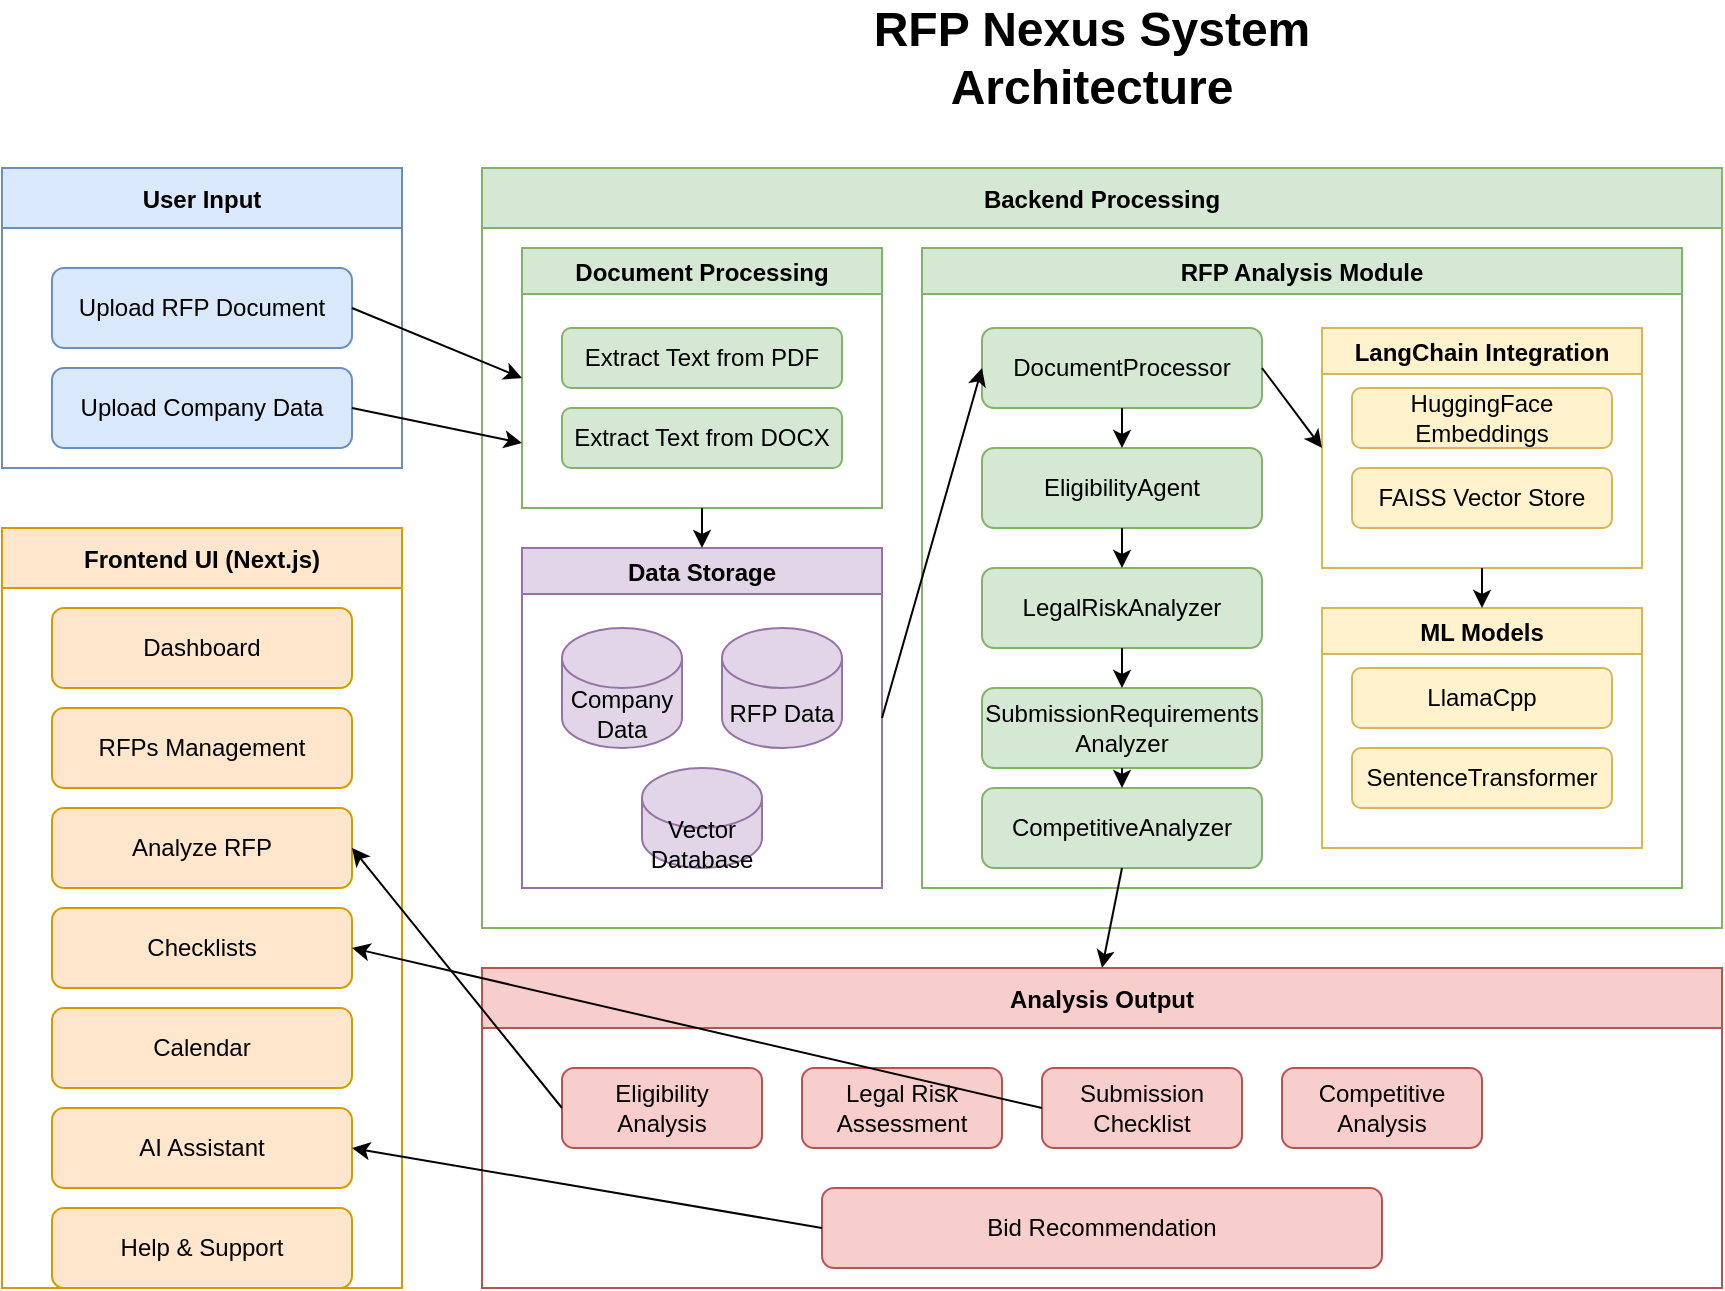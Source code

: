 <mxfile version="21.1.2">
  <diagram id="C5RBs43oDa-KdzZeNtuy" name="RFP Nexus Architecture">
    <mxGraphModel dx="1422" dy="798" grid="1" gridSize="10" guides="1" tooltips="1" connect="1" arrows="1" fold="1" page="1" pageScale="1" pageWidth="1169" pageHeight="827" math="0" shadow="0">
      <root>
        <mxCell id="WIyWlLk6GJQsqaUBKTNV-0" />
        <mxCell id="WIyWlLk6GJQsqaUBKTNV-1" parent="WIyWlLk6GJQsqaUBKTNV-0" />
        
        <!-- Title -->
        <mxCell id="title" value="RFP Nexus System Architecture" style="text;html=1;strokeColor=none;fillColor=none;align=center;verticalAlign=middle;whiteSpace=wrap;rounded=0;fontSize=24;fontStyle=1" vertex="1" parent="WIyWlLk6GJQsqaUBKTNV-1">
          <mxGeometry x="414.5" y="30" width="340" height="30" as="geometry" />
        </mxCell>
        
        <!-- User Input Section -->
        <mxCell id="input_section" value="User Input" style="swimlane;childLayout=stackLayout;resizeParent=1;resizeParentMax=0;horizontal=1;startSize=30;horizontalStack=0;fillColor=#dae8fc;strokeColor=#6c8ebf;" vertex="1" parent="WIyWlLk6GJQsqaUBKTNV-1">
          <mxGeometry x="40" y="100" width="200" height="150" as="geometry" />
        </mxCell>
        
        <mxCell id="upload_rfp" value="Upload RFP Document" style="rounded=1;whiteSpace=wrap;html=1;fontSize=12;glass=0;strokeWidth=1;shadow=0;fillColor=#dae8fc;strokeColor=#6c8ebf;" vertex="1" parent="WIyWlLk6GJQsqaUBKTNV-1">
          <mxGeometry x="65" y="150" width="150" height="40" as="geometry" />
        </mxCell>
        
        <mxCell id="upload_company" value="Upload Company Data" style="rounded=1;whiteSpace=wrap;html=1;fontSize=12;glass=0;strokeWidth=1;shadow=0;fillColor=#dae8fc;strokeColor=#6c8ebf;" vertex="1" parent="WIyWlLk6GJQsqaUBKTNV-1">
          <mxGeometry x="65" y="200" width="150" height="40" as="geometry" />
        </mxCell>
        
        <!-- Backend Processing Section -->
        <mxCell id="backend_section" value="Backend Processing" style="swimlane;childLayout=stackLayout;resizeParent=1;resizeParentMax=0;horizontal=1;startSize=30;horizontalStack=0;fillColor=#d5e8d4;strokeColor=#82b366;" vertex="1" parent="WIyWlLk6GJQsqaUBKTNV-1">
          <mxGeometry x="280" y="100" width="620" height="380" as="geometry" />
        </mxCell>
        
        <mxCell id="document_extraction" value="Document Processing" style="swimlane;fillColor=#d5e8d4;strokeColor=#82b366;" vertex="1" parent="WIyWlLk6GJQsqaUBKTNV-1">
          <mxGeometry x="300" y="140" width="180" height="130" as="geometry" />
        </mxCell>
        
        <mxCell id="extract_text_pdf" value="Extract Text from PDF" style="rounded=1;whiteSpace=wrap;html=1;fontSize=12;glass=0;strokeWidth=1;shadow=0;fillColor=#d5e8d4;strokeColor=#82b366;" vertex="1" parent="document_extraction">
          <mxGeometry x="20" y="40" width="140" height="30" as="geometry" />
        </mxCell>
        
        <mxCell id="extract_text_docx" value="Extract Text from DOCX" style="rounded=1;whiteSpace=wrap;html=1;fontSize=12;glass=0;strokeWidth=1;shadow=0;fillColor=#d5e8d4;strokeColor=#82b366;" vertex="1" parent="document_extraction">
          <mxGeometry x="20" y="80" width="140" height="30" as="geometry" />
        </mxCell>
        
        <mxCell id="analyzer_module" value="RFP Analysis Module" style="swimlane;fillColor=#d5e8d4;strokeColor=#82b366;" vertex="1" parent="WIyWlLk6GJQsqaUBKTNV-1">
          <mxGeometry x="500" y="140" width="380" height="320" as="geometry" />
        </mxCell>
        
        <mxCell id="document_processor" value="DocumentProcessor" style="rounded=1;whiteSpace=wrap;html=1;fontSize=12;glass=0;strokeWidth=1;shadow=0;fillColor=#d5e8d4;strokeColor=#82b366;" vertex="1" parent="analyzer_module">
          <mxGeometry x="30" y="40" width="140" height="40" as="geometry" />
        </mxCell>
        
        <mxCell id="eligibility_agent" value="EligibilityAgent" style="rounded=1;whiteSpace=wrap;html=1;fontSize=12;glass=0;strokeWidth=1;shadow=0;fillColor=#d5e8d4;strokeColor=#82b366;" vertex="1" parent="analyzer_module">
          <mxGeometry x="30" y="100" width="140" height="40" as="geometry" />
        </mxCell>
        
        <mxCell id="legal_risk_analyzer" value="LegalRiskAnalyzer" style="rounded=1;whiteSpace=wrap;html=1;fontSize=12;glass=0;strokeWidth=1;shadow=0;fillColor=#d5e8d4;strokeColor=#82b366;" vertex="1" parent="analyzer_module">
          <mxGeometry x="30" y="160" width="140" height="40" as="geometry" />
        </mxCell>
        
        <mxCell id="submission_analyzer" value="SubmissionRequirements&#xa;Analyzer" style="rounded=1;whiteSpace=wrap;html=1;fontSize=12;glass=0;strokeWidth=1;shadow=0;fillColor=#d5e8d4;strokeColor=#82b366;" vertex="1" parent="analyzer_module">
          <mxGeometry x="30" y="220" width="140" height="40" as="geometry" />
        </mxCell>
        
        <mxCell id="competitive_analyzer" value="CompetitiveAnalyzer" style="rounded=1;whiteSpace=wrap;html=1;fontSize=12;glass=0;strokeWidth=1;shadow=0;fillColor=#d5e8d4;strokeColor=#82b366;" vertex="1" parent="analyzer_module">
          <mxGeometry x="30" y="270" width="140" height="40" as="geometry" />
        </mxCell>
        
        <mxCell id="langchain_components" value="LangChain Integration" style="swimlane;fillColor=#fff2cc;strokeColor=#d6b656;" vertex="1" parent="analyzer_module">
          <mxGeometry x="200" y="40" width="160" height="120" as="geometry" />
        </mxCell>
        
        <mxCell id="embeddings" value="HuggingFace Embeddings" style="rounded=1;whiteSpace=wrap;html=1;fontSize=12;glass=0;strokeWidth=1;shadow=0;fillColor=#fff2cc;strokeColor=#d6b656;" vertex="1" parent="langchain_components">
          <mxGeometry x="15" y="30" width="130" height="30" as="geometry" />
        </mxCell>
        
        <mxCell id="vectorstore" value="FAISS Vector Store" style="rounded=1;whiteSpace=wrap;html=1;fontSize=12;glass=0;strokeWidth=1;shadow=0;fillColor=#fff2cc;strokeColor=#d6b656;" vertex="1" parent="langchain_components">
          <mxGeometry x="15" y="70" width="130" height="30" as="geometry" />
        </mxCell>
        
        <mxCell id="ml_models" value="ML Models" style="swimlane;fillColor=#fff2cc;strokeColor=#d6b656;" vertex="1" parent="analyzer_module">
          <mxGeometry x="200" y="180" width="160" height="120" as="geometry" />
        </mxCell>
        
        <mxCell id="llama_cpp" value="LlamaCpp" style="rounded=1;whiteSpace=wrap;html=1;fontSize=12;glass=0;strokeWidth=1;shadow=0;fillColor=#fff2cc;strokeColor=#d6b656;" vertex="1" parent="ml_models">
          <mxGeometry x="15" y="30" width="130" height="30" as="geometry" />
        </mxCell>
        
        <mxCell id="sentence_transformer" value="SentenceTransformer" style="rounded=1;whiteSpace=wrap;html=1;fontSize=12;glass=0;strokeWidth=1;shadow=0;fillColor=#fff2cc;strokeColor=#d6b656;" vertex="1" parent="ml_models">
          <mxGeometry x="15" y="70" width="130" height="30" as="geometry" />
        </mxCell>
        
        <mxCell id="data_storage" value="Data Storage" style="swimlane;fillColor=#e1d5e7;strokeColor=#9673a6;" vertex="1" parent="WIyWlLk6GJQsqaUBKTNV-1">
          <mxGeometry x="300" y="290" width="180" height="170" as="geometry" />
        </mxCell>
        
        <mxCell id="company_data" value="Company Data" style="shape=cylinder3;whiteSpace=wrap;html=1;boundedLbl=1;backgroundOutline=1;size=15;fillColor=#e1d5e7;strokeColor=#9673a6;" vertex="1" parent="data_storage">
          <mxGeometry x="20" y="40" width="60" height="60" as="geometry" />
        </mxCell>
        
        <mxCell id="rfp_data" value="RFP Data" style="shape=cylinder3;whiteSpace=wrap;html=1;boundedLbl=1;backgroundOutline=1;size=15;fillColor=#e1d5e7;strokeColor=#9673a6;" vertex="1" parent="data_storage">
          <mxGeometry x="100" y="40" width="60" height="60" as="geometry" />
        </mxCell>
        
        <mxCell id="vector_db" value="Vector Database" style="shape=cylinder3;whiteSpace=wrap;html=1;boundedLbl=1;backgroundOutline=1;size=15;fillColor=#e1d5e7;strokeColor=#9673a6;" vertex="1" parent="data_storage">
          <mxGeometry x="60" y="110" width="60" height="50" as="geometry" />
        </mxCell>
        
        <!-- Frontend Section -->
        <mxCell id="frontend_section" value="Frontend UI (Next.js)" style="swimlane;childLayout=stackLayout;resizeParent=1;resizeParentMax=0;horizontal=1;startSize=30;horizontalStack=0;fillColor=#ffe6cc;strokeColor=#d79b00;" vertex="1" parent="WIyWlLk6GJQsqaUBKTNV-1">
          <mxGeometry x="40" y="280" width="200" height="380" as="geometry" />
        </mxCell>
        
        <mxCell id="dashboard_page" value="Dashboard" style="rounded=1;whiteSpace=wrap;html=1;fontSize=12;glass=0;strokeWidth=1;shadow=0;fillColor=#ffe6cc;strokeColor=#d79b00;" vertex="1" parent="WIyWlLk6GJQsqaUBKTNV-1">
          <mxGeometry x="65" y="320" width="150" height="40" as="geometry" />
        </mxCell>
        
        <mxCell id="rfps_page" value="RFPs Management" style="rounded=1;whiteSpace=wrap;html=1;fontSize=12;glass=0;strokeWidth=1;shadow=0;fillColor=#ffe6cc;strokeColor=#d79b00;" vertex="1" parent="WIyWlLk6GJQsqaUBKTNV-1">
          <mxGeometry x="65" y="370" width="150" height="40" as="geometry" />
        </mxCell>
        
        <mxCell id="analyze_page" value="Analyze RFP" style="rounded=1;whiteSpace=wrap;html=1;fontSize=12;glass=0;strokeWidth=1;shadow=0;fillColor=#ffe6cc;strokeColor=#d79b00;" vertex="1" parent="WIyWlLk6GJQsqaUBKTNV-1">
          <mxGeometry x="65" y="420" width="150" height="40" as="geometry" />
        </mxCell>
        
        <mxCell id="checklists_page" value="Checklists" style="rounded=1;whiteSpace=wrap;html=1;fontSize=12;glass=0;strokeWidth=1;shadow=0;fillColor=#ffe6cc;strokeColor=#d79b00;" vertex="1" parent="WIyWlLk6GJQsqaUBKTNV-1">
          <mxGeometry x="65" y="470" width="150" height="40" as="geometry" />
        </mxCell>
        
        <mxCell id="calendar_page" value="Calendar" style="rounded=1;whiteSpace=wrap;html=1;fontSize=12;glass=0;strokeWidth=1;shadow=0;fillColor=#ffe6cc;strokeColor=#d79b00;" vertex="1" parent="WIyWlLk6GJQsqaUBKTNV-1">
          <mxGeometry x="65" y="520" width="150" height="40" as="geometry" />
        </mxCell>
        
        <mxCell id="ai_assistant_page" value="AI Assistant" style="rounded=1;whiteSpace=wrap;html=1;fontSize=12;glass=0;strokeWidth=1;shadow=0;fillColor=#ffe6cc;strokeColor=#d79b00;" vertex="1" parent="WIyWlLk6GJQsqaUBKTNV-1">
          <mxGeometry x="65" y="570" width="150" height="40" as="geometry" />
        </mxCell>
        
        <mxCell id="help_page" value="Help &amp; Support" style="rounded=1;whiteSpace=wrap;html=1;fontSize=12;glass=0;strokeWidth=1;shadow=0;fillColor=#ffe6cc;strokeColor=#d79b00;" vertex="1" parent="WIyWlLk6GJQsqaUBKTNV-1">
          <mxGeometry x="65" y="620" width="150" height="40" as="geometry" />
        </mxCell>
        
        <!-- Output Section -->
        <mxCell id="output_section" value="Analysis Output" style="swimlane;childLayout=stackLayout;resizeParent=1;resizeParentMax=0;horizontal=1;startSize=30;horizontalStack=0;fillColor=#f8cecc;strokeColor=#b85450;" vertex="1" parent="WIyWlLk6GJQsqaUBKTNV-1">
          <mxGeometry x="280" y="500" width="620" height="160" as="geometry" />
        </mxCell>
        
        <mxCell id="eligibility_view" value="Eligibility&#xa;Analysis" style="rounded=1;whiteSpace=wrap;html=1;fontSize=12;glass=0;strokeWidth=1;shadow=0;fillColor=#f8cecc;strokeColor=#b85450;" vertex="1" parent="WIyWlLk6GJQsqaUBKTNV-1">
          <mxGeometry x="320" y="550" width="100" height="40" as="geometry" />
        </mxCell>
        
        <mxCell id="legal_risk_view" value="Legal Risk&#xa;Assessment" style="rounded=1;whiteSpace=wrap;html=1;fontSize=12;glass=0;strokeWidth=1;shadow=0;fillColor=#f8cecc;strokeColor=#b85450;" vertex="1" parent="WIyWlLk6GJQsqaUBKTNV-1">
          <mxGeometry x="440" y="550" width="100" height="40" as="geometry" />
        </mxCell>
        
        <mxCell id="checklist_view" value="Submission&#xa;Checklist" style="rounded=1;whiteSpace=wrap;html=1;fontSize=12;glass=0;strokeWidth=1;shadow=0;fillColor=#f8cecc;strokeColor=#b85450;" vertex="1" parent="WIyWlLk6GJQsqaUBKTNV-1">
          <mxGeometry x="560" y="550" width="100" height="40" as="geometry" />
        </mxCell>
        
        <mxCell id="competitive_view" value="Competitive&#xa;Analysis" style="rounded=1;whiteSpace=wrap;html=1;fontSize=12;glass=0;strokeWidth=1;shadow=0;fillColor=#f8cecc;strokeColor=#b85450;" vertex="1" parent="WIyWlLk6GJQsqaUBKTNV-1">
          <mxGeometry x="680" y="550" width="100" height="40" as="geometry" />
        </mxCell>
        
        <mxCell id="bid_recommendation" value="Bid Recommendation" style="rounded=1;whiteSpace=wrap;html=1;fontSize=12;glass=0;strokeWidth=1;shadow=0;fillColor=#f8cecc;strokeColor=#b85450;" vertex="1" parent="WIyWlLk6GJQsqaUBKTNV-1">
          <mxGeometry x="450" y="610" width="280" height="40" as="geometry" />
        </mxCell>
        
        <!-- Flow Arrows -->
        <!-- User Input to Backend -->
        <mxCell id="arrow1" value="" style="endArrow=classic;html=1;rounded=0;exitX=1;exitY=0.5;exitDx=0;exitDy=0;entryX=0;entryY=0.5;entryDx=0;entryDy=0;" edge="1" parent="WIyWlLk6GJQsqaUBKTNV-1" source="upload_rfp" target="document_extraction">
          <mxGeometry width="50" height="50" relative="1" as="geometry">
            <mxPoint x="220" y="170" as="sourcePoint" />
            <mxPoint x="270" y="120" as="targetPoint" />
          </mxGeometry>
        </mxCell>
        
        <mxCell id="arrow2" value="" style="endArrow=classic;html=1;rounded=0;exitX=1;exitY=0.5;exitDx=0;exitDy=0;entryX=0;entryY=0.75;entryDx=0;entryDy=0;" edge="1" parent="WIyWlLk6GJQsqaUBKTNV-1" source="upload_company" target="document_extraction">
          <mxGeometry width="50" height="50" relative="1" as="geometry">
            <mxPoint x="230" y="260" as="sourcePoint" />
            <mxPoint x="280" y="210" as="targetPoint" />
          </mxGeometry>
        </mxCell>
        
        <mxCell id="arrow3" value="" style="endArrow=classic;html=1;rounded=0;exitX=0.5;exitY=1;exitDx=0;exitDy=0;entryX=0.5;entryY=0;entryDx=0;entryDy=0;" edge="1" parent="WIyWlLk6GJQsqaUBKTNV-1" source="document_extraction" target="data_storage">
          <mxGeometry width="50" height="50" relative="1" as="geometry">
            <mxPoint x="390" y="280" as="sourcePoint" />
            <mxPoint x="440" y="230" as="targetPoint" />
          </mxGeometry>
        </mxCell>
        
        <mxCell id="arrow4" value="" style="endArrow=classic;html=1;rounded=0;exitX=1;exitY=0.5;exitDx=0;exitDy=0;entryX=0;entryY=0.5;entryDx=0;entryDy=0;" edge="1" parent="WIyWlLk6GJQsqaUBKTNV-1" source="data_storage" target="document_processor">
          <mxGeometry width="50" height="50" relative="1" as="geometry">
            <mxPoint x="490" y="390" as="sourcePoint" />
            <mxPoint x="540" y="340" as="targetPoint" />
          </mxGeometry>
        </mxCell>
        
        <!-- Between Analyzer Components -->
        <mxCell id="arrow5" value="" style="endArrow=classic;html=1;rounded=0;exitX=0.5;exitY=1;exitDx=0;exitDy=0;entryX=0.5;entryY=0;entryDx=0;entryDy=0;" edge="1" parent="WIyWlLk6GJQsqaUBKTNV-1" source="document_processor" target="eligibility_agent">
          <mxGeometry width="50" height="50" relative="1" as="geometry">
            <mxPoint x="570" y="220" as="sourcePoint" />
            <mxPoint x="620" y="170" as="targetPoint" />
          </mxGeometry>
        </mxCell>
        
        <mxCell id="arrow6" value="" style="endArrow=classic;html=1;rounded=0;exitX=0.5;exitY=1;exitDx=0;exitDy=0;entryX=0.5;entryY=0;entryDx=0;entryDy=0;" edge="1" parent="WIyWlLk6GJQsqaUBKTNV-1" source="eligibility_agent" target="legal_risk_analyzer">
          <mxGeometry width="50" height="50" relative="1" as="geometry">
            <mxPoint x="570" y="320" as="sourcePoint" />
            <mxPoint x="620" y="270" as="targetPoint" />
          </mxGeometry>
        </mxCell>
        
        <mxCell id="arrow7" value="" style="endArrow=classic;html=1;rounded=0;exitX=0.5;exitY=1;exitDx=0;exitDy=0;entryX=0.5;entryY=0;entryDx=0;entryDy=0;" edge="1" parent="WIyWlLk6GJQsqaUBKTNV-1" source="legal_risk_analyzer" target="submission_analyzer">
          <mxGeometry width="50" height="50" relative="1" as="geometry">
            <mxPoint x="570" y="400" as="sourcePoint" />
            <mxPoint x="620" y="350" as="targetPoint" />
          </mxGeometry>
        </mxCell>
        
        <mxCell id="arrow8" value="" style="endArrow=classic;html=1;rounded=0;exitX=0.5;exitY=1;exitDx=0;exitDy=0;entryX=0.5;entryY=0;entryDx=0;entryDy=0;" edge="1" parent="WIyWlLk6GJQsqaUBKTNV-1" source="submission_analyzer" target="competitive_analyzer">
          <mxGeometry width="50" height="50" relative="1" as="geometry">
            <mxPoint x="570" y="480" as="sourcePoint" />
            <mxPoint x="620" y="430" as="targetPoint" />
          </mxGeometry>
        </mxCell>
        
        <!-- To Integrations -->
        <mxCell id="arrow9" value="" style="endArrow=classic;html=1;rounded=0;exitX=1;exitY=0.5;exitDx=0;exitDy=0;entryX=0;entryY=0.5;entryDx=0;entryDy=0;" edge="1" parent="WIyWlLk6GJQsqaUBKTNV-1" source="document_processor" target="langchain_components">
          <mxGeometry width="50" height="50" relative="1" as="geometry">
            <mxPoint x="670" y="180" as="sourcePoint" />
            <mxPoint x="700" y="200" as="targetPoint" />
          </mxGeometry>
        </mxCell>
        
        <mxCell id="arrow10" value="" style="endArrow=classic;html=1;rounded=0;exitX=0.5;exitY=1;exitDx=0;exitDy=0;entryX=0.5;entryY=0;entryDx=0;entryDy=0;" edge="1" parent="WIyWlLk6GJQsqaUBKTNV-1" source="langchain_components" target="ml_models">
          <mxGeometry width="50" height="50" relative="1" as="geometry">
            <mxPoint x="770" y="260" as="sourcePoint" />
            <mxPoint x="820" y="210" as="targetPoint" />
          </mxGeometry>
        </mxCell>
        
        <!-- To Output -->
        <mxCell id="arrow11" value="" style="endArrow=classic;html=1;rounded=0;exitX=0.5;exitY=1;exitDx=0;exitDy=0;entryX=0.5;entryY=0;entryDx=0;entryDy=0;" edge="1" parent="WIyWlLk6GJQsqaUBKTNV-1" source="competitive_analyzer" target="output_section">
          <mxGeometry width="50" height="50" relative="1" as="geometry">
            <mxPoint x="600" y="480" as="sourcePoint" />
            <mxPoint x="600" y="500" as="targetPoint" />
          </mxGeometry>
        </mxCell>
        
        <!-- Output to Frontend -->
        <mxCell id="arrow12" value="" style="endArrow=classic;html=1;rounded=0;exitX=0;exitY=0.5;exitDx=0;exitDy=0;entryX=1;entryY=0.5;entryDx=0;entryDy=0;" edge="1" parent="WIyWlLk6GJQsqaUBKTNV-1" source="eligibility_view" target="analyze_page">
          <mxGeometry width="50" height="50" relative="1" as="geometry">
            <mxPoint x="300" y="580" as="sourcePoint" />
            <mxPoint x="350" y="530" as="targetPoint" />
          </mxGeometry>
        </mxCell>
        
        <mxCell id="arrow13" value="" style="endArrow=classic;html=1;rounded=0;exitX=0;exitY=0.5;exitDx=0;exitDy=0;entryX=1;entryY=0.5;entryDx=0;entryDy=0;" edge="1" parent="WIyWlLk6GJQsqaUBKTNV-1" source="checklist_view" target="checklists_page">
          <mxGeometry width="50" height="50" relative="1" as="geometry">
            <mxPoint x="340" y="570" as="sourcePoint" />
            <mxPoint x="225" y="510" as="targetPoint" />
          </mxGeometry>
        </mxCell>
        
        <mxCell id="arrow14" value="" style="endArrow=classic;html=1;rounded=0;exitX=0;exitY=0.5;exitDx=0;exitDy=0;entryX=1;entryY=0.5;entryDx=0;entryDy=0;" edge="1" parent="WIyWlLk6GJQsqaUBKTNV-1" source="bid_recommendation" target="ai_assistant_page">
          <mxGeometry width="50" height="50" relative="1" as="geometry">
            <mxPoint x="320" y="650" as="sourcePoint" />
            <mxPoint x="370" y="600" as="targetPoint" />
          </mxGeometry>
        </mxCell>
      </root>
    </mxGraphModel>
  </diagram>
</mxfile>
